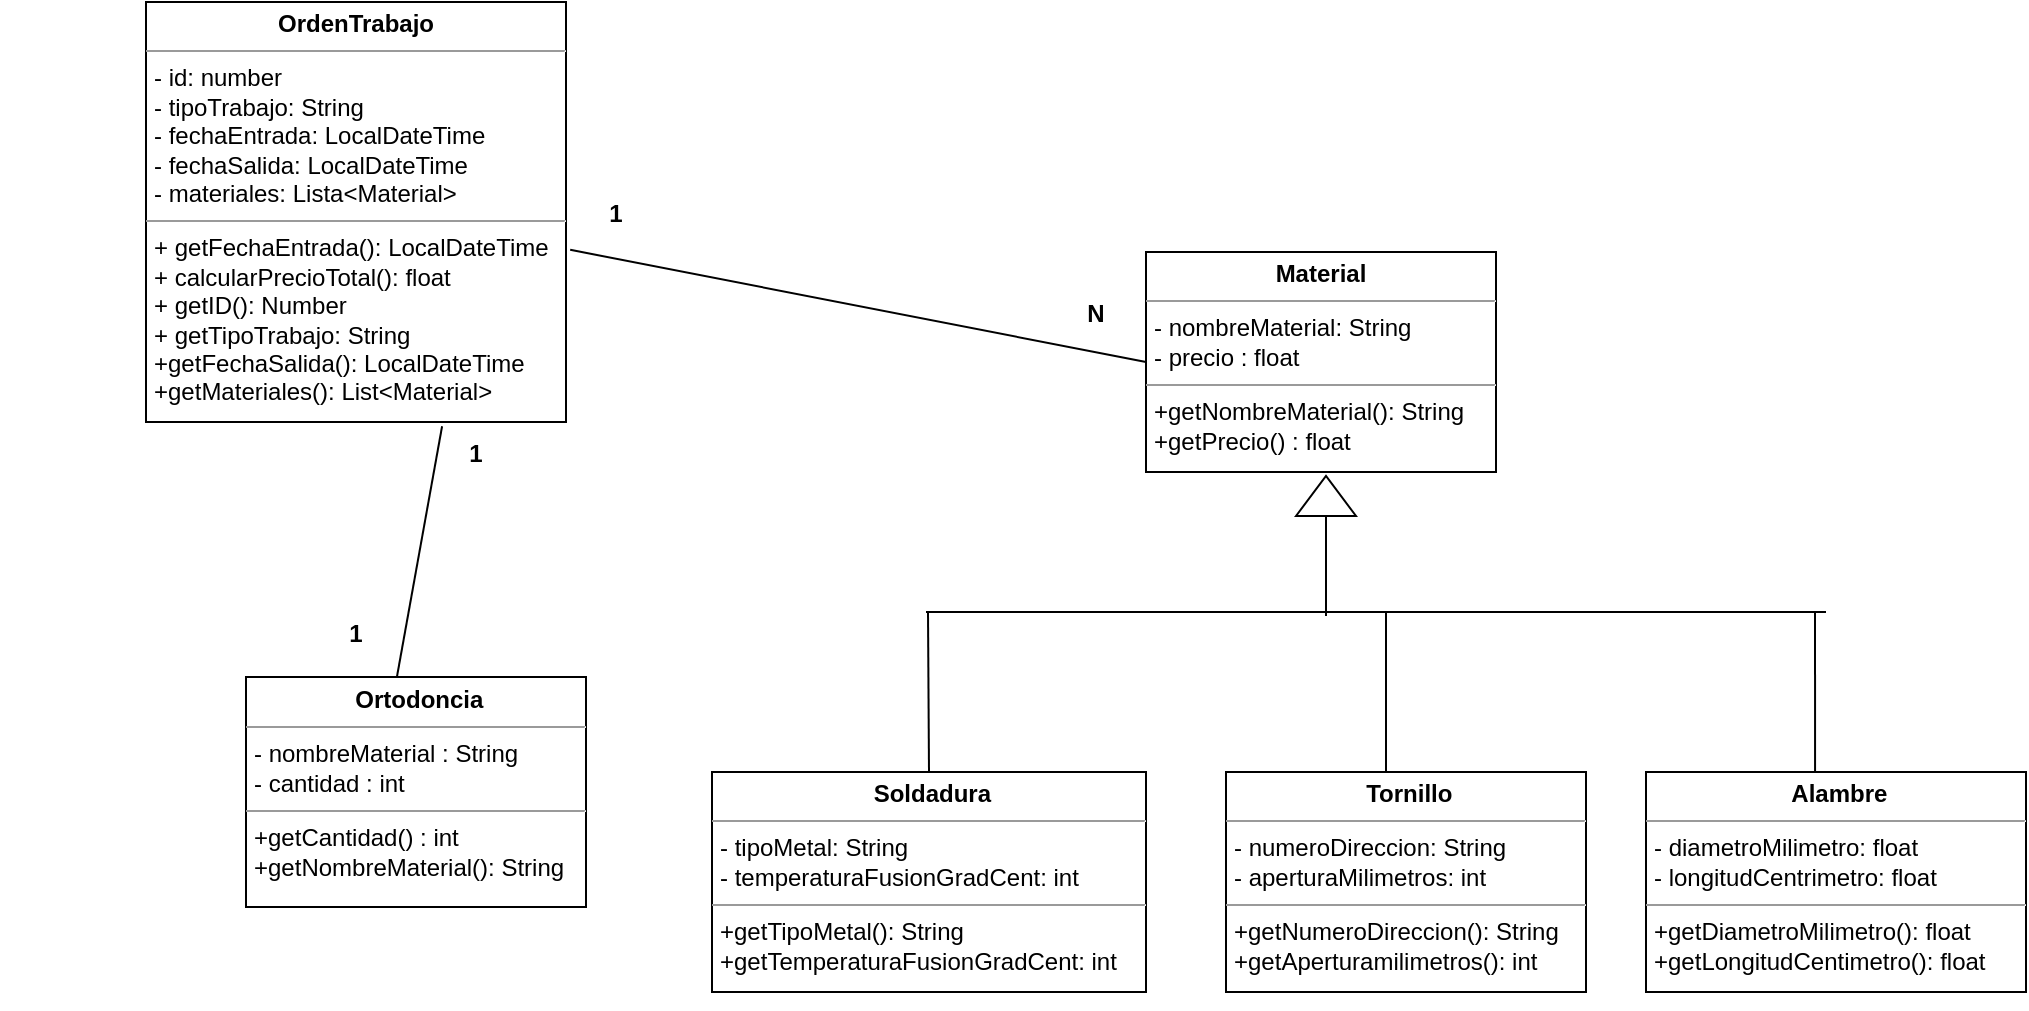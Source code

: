 <mxfile version="13.0.3" type="device" pages="2"><diagram id="iuDQssrTlHA_VSIhb-XD" name="Page-1"><mxGraphModel dx="1590" dy="816" grid="1" gridSize="10" guides="1" tooltips="1" connect="1" arrows="1" fold="1" page="1" pageScale="1" pageWidth="1169" pageHeight="827" math="0" shadow="0"><root><mxCell id="0"/><mxCell id="1" parent="0"/><mxCell id="5L9SqpTYieGT6zlGJkhl-9" style="edgeStyle=orthogonalEdgeStyle;rounded=0;orthogonalLoop=1;jettySize=auto;html=1;exitX=0.5;exitY=1;exitDx=0;exitDy=0;" parent="1" edge="1"><mxGeometry relative="1" as="geometry"><mxPoint x="115" y="310" as="sourcePoint"/><mxPoint x="115" y="310" as="targetPoint"/></mxGeometry></mxCell><mxCell id="5L9SqpTYieGT6zlGJkhl-45" value="&lt;p style=&quot;margin: 0px ; margin-top: 4px ; text-align: center&quot;&gt;&lt;b&gt;Material&lt;/b&gt;&lt;/p&gt;&lt;hr size=&quot;1&quot;&gt;&lt;p style=&quot;margin: 0px ; margin-left: 4px&quot;&gt;- nombreMaterial: String&lt;/p&gt;&lt;p style=&quot;margin: 0px ; margin-left: 4px&quot;&gt;- precio : float&lt;/p&gt;&lt;hr size=&quot;1&quot;&gt;&lt;p style=&quot;margin: 0px ; margin-left: 4px&quot;&gt;+getNombreMaterial(): String&lt;/p&gt;&lt;p style=&quot;margin: 0px ; margin-left: 4px&quot;&gt;+getPrecio() : float&lt;/p&gt;&lt;p style=&quot;margin: 0px ; margin-left: 4px&quot;&gt;&lt;br&gt;&lt;/p&gt;" style="verticalAlign=top;align=left;overflow=fill;fontSize=12;fontFamily=Helvetica;html=1;" parent="1" vertex="1"><mxGeometry x="680" y="180" width="175" height="110" as="geometry"/></mxCell><mxCell id="5L9SqpTYieGT6zlGJkhl-44" value="" style="endArrow=none;html=1;entryX=0.705;entryY=1.01;entryDx=0;entryDy=0;entryPerimeter=0;" parent="1" target="ZrWiv2qoyk-lPJoHJq5G-5" edge="1"><mxGeometry width="50" height="50" relative="1" as="geometry"><mxPoint x="305" y="395" as="sourcePoint"/><mxPoint x="325" y="280" as="targetPoint"/></mxGeometry></mxCell><mxCell id="5L9SqpTYieGT6zlGJkhl-59" value="N" style="text;align=center;fontStyle=1;verticalAlign=middle;spacingLeft=3;spacingRight=3;strokeColor=none;rotatable=0;points=[[0,0.5],[1,0.5]];portConstraint=eastwest;" parent="1" vertex="1"><mxGeometry x="640" y="200" width="30" height="20" as="geometry"/></mxCell><mxCell id="t1Vsj45vkSPqYUVZAgaX-13" value="1" style="text;align=center;fontStyle=1;verticalAlign=middle;spacingLeft=3;spacingRight=3;strokeColor=none;rotatable=0;points=[[0,0.5],[1,0.5]];portConstraint=eastwest;" parent="1" vertex="1"><mxGeometry x="400" y="150" width="30" height="20" as="geometry"/></mxCell><mxCell id="lQPzgZcA7FzL0CaPPKfM-2" value="" style="endArrow=none;html=1;entryX=0;entryY=0.5;entryDx=0;entryDy=0;exitX=1.01;exitY=0.59;exitDx=0;exitDy=0;exitPerimeter=0;" parent="1" source="ZrWiv2qoyk-lPJoHJq5G-5" target="5L9SqpTYieGT6zlGJkhl-45" edge="1"><mxGeometry width="50" height="50" relative="1" as="geometry"><mxPoint x="540" y="207.292" as="sourcePoint"/><mxPoint x="640" y="239.5" as="targetPoint"/></mxGeometry></mxCell><mxCell id="mwmy_evwgbPD7KjssxW--5" value="" style="triangle;whiteSpace=wrap;html=1;rotation=-90;" parent="1" vertex="1"><mxGeometry x="760" y="287" width="20" height="30" as="geometry"/></mxCell><mxCell id="mwmy_evwgbPD7KjssxW--6" value="" style="endArrow=none;html=1;rounded=0;" parent="1" edge="1"><mxGeometry relative="1" as="geometry"><mxPoint x="770" y="362" as="sourcePoint"/><mxPoint x="770" y="312" as="targetPoint"/></mxGeometry></mxCell><mxCell id="mwmy_evwgbPD7KjssxW--7" value="" style="endArrow=none;html=1;rounded=0;" parent="1" edge="1"><mxGeometry relative="1" as="geometry"><mxPoint x="570" y="360" as="sourcePoint"/><mxPoint x="1020" y="360" as="targetPoint"/></mxGeometry></mxCell><mxCell id="mwmy_evwgbPD7KjssxW--12" value="" style="endArrow=none;html=1;exitX=0.445;exitY=0.125;exitDx=0;exitDy=0;exitPerimeter=0;" parent="1" edge="1" source="mwmy_evwgbPD7KjssxW--16"><mxGeometry width="50" height="50" relative="1" as="geometry"><mxPoint x="1014.5" y="460" as="sourcePoint"/><mxPoint x="1014.5" y="360" as="targetPoint"/></mxGeometry></mxCell><mxCell id="mwmy_evwgbPD7KjssxW--13" value="&lt;p style=&quot;margin: 0px ; margin-top: 4px ; text-align: center&quot;&gt;&lt;b&gt;&amp;nbsp;Soldadura&lt;/b&gt;&lt;/p&gt;&lt;hr size=&quot;1&quot;&gt;&lt;p style=&quot;margin: 0px ; margin-left: 4px&quot;&gt;- tipoMetal: String&lt;/p&gt;&lt;p style=&quot;margin: 0px ; margin-left: 4px&quot;&gt;- temperaturaFusionGradCent: int&amp;nbsp;&lt;/p&gt;&lt;hr size=&quot;1&quot;&gt;&lt;p style=&quot;margin: 0px ; margin-left: 4px&quot;&gt;+getTipoMetal(): String&lt;/p&gt;&lt;p style=&quot;margin: 0px ; margin-left: 4px&quot;&gt;+getTemperaturaFusionGradCent: int&lt;/p&gt;" style="verticalAlign=top;align=left;overflow=fill;fontSize=12;fontFamily=Helvetica;html=1;" parent="1" vertex="1"><mxGeometry x="463" y="440" width="217" height="110" as="geometry"/></mxCell><mxCell id="mwmy_evwgbPD7KjssxW--15" value="&lt;p style=&quot;margin: 0px ; margin-top: 4px ; text-align: center&quot;&gt;&lt;b&gt;&amp;nbsp;Tornillo&lt;/b&gt;&lt;/p&gt;&lt;hr size=&quot;1&quot;&gt;&lt;p style=&quot;margin: 0px ; margin-left: 4px&quot;&gt;- numeroDireccion: String&lt;/p&gt;&lt;p style=&quot;margin: 0px ; margin-left: 4px&quot;&gt;- aperturaMilimetros: int&lt;/p&gt;&lt;hr size=&quot;1&quot;&gt;&lt;p style=&quot;margin: 0px ; margin-left: 4px&quot;&gt;+getNumeroDireccion(): String&lt;/p&gt;&lt;p style=&quot;margin: 0px ; margin-left: 4px&quot;&gt;+getAperturamilimetros(): int&lt;/p&gt;" style="verticalAlign=top;align=left;overflow=fill;fontSize=12;fontFamily=Helvetica;html=1;" parent="1" vertex="1"><mxGeometry x="720" y="440" width="180" height="110" as="geometry"/></mxCell><mxCell id="mwmy_evwgbPD7KjssxW--16" value="&lt;p style=&quot;margin: 0px ; margin-top: 4px ; text-align: center&quot;&gt;&lt;b&gt;&amp;nbsp;Alambre&lt;/b&gt;&lt;/p&gt;&lt;hr size=&quot;1&quot;&gt;&lt;p style=&quot;margin: 0px ; margin-left: 4px&quot;&gt;- diametroMilimetro: float&lt;/p&gt;&lt;p style=&quot;margin: 0px ; margin-left: 4px&quot;&gt;- longitudCentrimetro: float&lt;/p&gt;&lt;hr size=&quot;1&quot;&gt;&lt;p style=&quot;margin: 0px ; margin-left: 4px&quot;&gt;+getDiametroMilimetro(): float&lt;/p&gt;&lt;p style=&quot;margin: 0px ; margin-left: 4px&quot;&gt;+getLongitudCentimetro(): float&lt;/p&gt;" style="verticalAlign=top;align=left;overflow=fill;fontSize=12;fontFamily=Helvetica;html=1;" parent="1" vertex="1"><mxGeometry x="930" y="440" width="190" height="110" as="geometry"/></mxCell><mxCell id="9yKROaITc0dX-hb3UIYo-3" style="edgeStyle=orthogonalEdgeStyle;rounded=0;orthogonalLoop=1;jettySize=auto;html=1;exitX=0.5;exitY=1;exitDx=0;exitDy=0;" parent="1" source="mwmy_evwgbPD7KjssxW--15" target="mwmy_evwgbPD7KjssxW--15" edge="1"><mxGeometry relative="1" as="geometry"/></mxCell><mxCell id="9yKROaITc0dX-hb3UIYo-7" value="&lt;p style=&quot;margin: 0px ; margin-top: 4px ; text-align: center&quot;&gt;&lt;b&gt;&amp;nbsp;Ortodoncia&lt;/b&gt;&lt;/p&gt;&lt;hr size=&quot;1&quot;&gt;&lt;p style=&quot;margin: 0px ; margin-left: 4px&quot;&gt;- nombreMaterial : String&lt;/p&gt;&lt;p style=&quot;margin: 0px ; margin-left: 4px&quot;&gt;- cantidad : int&lt;/p&gt;&lt;hr size=&quot;1&quot;&gt;&lt;p style=&quot;margin: 0px ; margin-left: 4px&quot;&gt;+getCantidad() : int&lt;/p&gt;&lt;p style=&quot;margin: 0px ; margin-left: 4px&quot;&gt;+getNombreMaterial(): String&lt;/p&gt;" style="verticalAlign=top;align=left;overflow=fill;fontSize=12;fontFamily=Helvetica;html=1;" parent="1" vertex="1"><mxGeometry x="230" y="392.5" width="170" height="115" as="geometry"/></mxCell><mxCell id="ZrWiv2qoyk-lPJoHJq5G-3" value="1" style="text;align=center;fontStyle=1;verticalAlign=middle;spacingLeft=3;spacingRight=3;strokeColor=none;rotatable=0;points=[[0,0.5],[1,0.5]];portConstraint=eastwest;" parent="1" vertex="1"><mxGeometry x="330" y="270" width="30" height="20" as="geometry"/></mxCell><mxCell id="ZrWiv2qoyk-lPJoHJq5G-4" value="1" style="text;align=center;fontStyle=1;verticalAlign=middle;spacingLeft=3;spacingRight=3;strokeColor=none;rotatable=0;points=[[0,0.5],[1,0.5]];portConstraint=eastwest;" parent="1" vertex="1"><mxGeometry x="270" y="360" width="30" height="20" as="geometry"/></mxCell><mxCell id="ZrWiv2qoyk-lPJoHJq5G-5" value="&lt;p style=&quot;margin: 4px 0px 0px ; text-align: center&quot;&gt;&lt;b&gt;OrdenTrabajo&lt;/b&gt;&lt;/p&gt;&lt;hr size=&quot;1&quot;&gt;&lt;p style=&quot;margin: 0px 0px 0px 4px&quot;&gt;- id: number&lt;/p&gt;&lt;p style=&quot;margin: 0px 0px 0px 4px&quot;&gt;- tipoTrabajo: String&lt;/p&gt;&lt;p style=&quot;margin: 0px 0px 0px 4px&quot;&gt;- fechaEntrada: LocalDateTime&lt;/p&gt;&lt;p style=&quot;margin: 0px 0px 0px 4px&quot;&gt;- fechaSalida: LocalDateTime&lt;/p&gt;&lt;p style=&quot;margin: 0px 0px 0px 4px&quot;&gt;- materiales: Lista&amp;lt;Material&amp;gt;&lt;/p&gt;&lt;hr size=&quot;1&quot;&gt;&lt;p style=&quot;margin: 0px 0px 0px 4px&quot;&gt;+ getFechaEntrada(): LocalDateTime&lt;/p&gt;&lt;p style=&quot;margin: 0px 0px 0px 4px&quot;&gt;+ calcularPrecioTotal(): float&lt;/p&gt;&lt;p style=&quot;margin: 0px 0px 0px 4px&quot;&gt;+ getID(): Number&lt;/p&gt;&lt;p style=&quot;margin: 0px 0px 0px 4px&quot;&gt;+ getTipoTrabajo: String&lt;/p&gt;&lt;p style=&quot;margin: 0px 0px 0px 4px&quot;&gt;+getFechaSalida(): LocalDateTime&lt;/p&gt;&lt;p style=&quot;margin: 0px 0px 0px 4px&quot;&gt;+getMateriales(): List&amp;lt;Material&amp;gt;&lt;/p&gt;&lt;p style=&quot;margin: 0px 0px 0px 4px&quot;&gt;&lt;br&gt;&lt;/p&gt;&lt;p style=&quot;margin: 0px 0px 0px 4px&quot;&gt;&lt;br&gt;&lt;/p&gt;&lt;p style=&quot;margin: 0px 0px 0px 4px&quot;&gt;&lt;br&gt;&lt;/p&gt;" style="verticalAlign=top;align=left;overflow=fill;fontSize=12;fontFamily=Helvetica;html=1;" parent="1" vertex="1"><mxGeometry x="180" y="55" width="210" height="210" as="geometry"/></mxCell><mxCell id="apv8Bo1GLnmBy2ePHHFC-5" value="" style="endArrow=none;html=1;" edge="1" parent="1"><mxGeometry width="50" height="50" relative="1" as="geometry"><mxPoint x="800" y="440" as="sourcePoint"/><mxPoint x="800" y="360" as="targetPoint"/></mxGeometry></mxCell><mxCell id="apv8Bo1GLnmBy2ePHHFC-6" value="" style="endArrow=none;html=1;exitX=0.5;exitY=0;exitDx=0;exitDy=0;" edge="1" parent="1" source="mwmy_evwgbPD7KjssxW--13"><mxGeometry width="50" height="50" relative="1" as="geometry"><mxPoint x="571" y="460" as="sourcePoint"/><mxPoint x="571" y="360" as="targetPoint"/></mxGeometry></mxCell></root></mxGraphModel></diagram><diagram id="5LkVkf45w4QGsIKm6R3u" name="Page-2"><mxGraphModel dx="1590" dy="816" grid="1" gridSize="10" guides="1" tooltips="1" connect="1" arrows="1" fold="1" page="1" pageScale="1" pageWidth="1169" pageHeight="827" math="0" shadow="0"><root><mxCell id="vq2ZxHw_wAEbhykod_Pd-0"/><mxCell id="vq2ZxHw_wAEbhykod_Pd-1" parent="vq2ZxHw_wAEbhykod_Pd-0"/></root></mxGraphModel></diagram></mxfile>